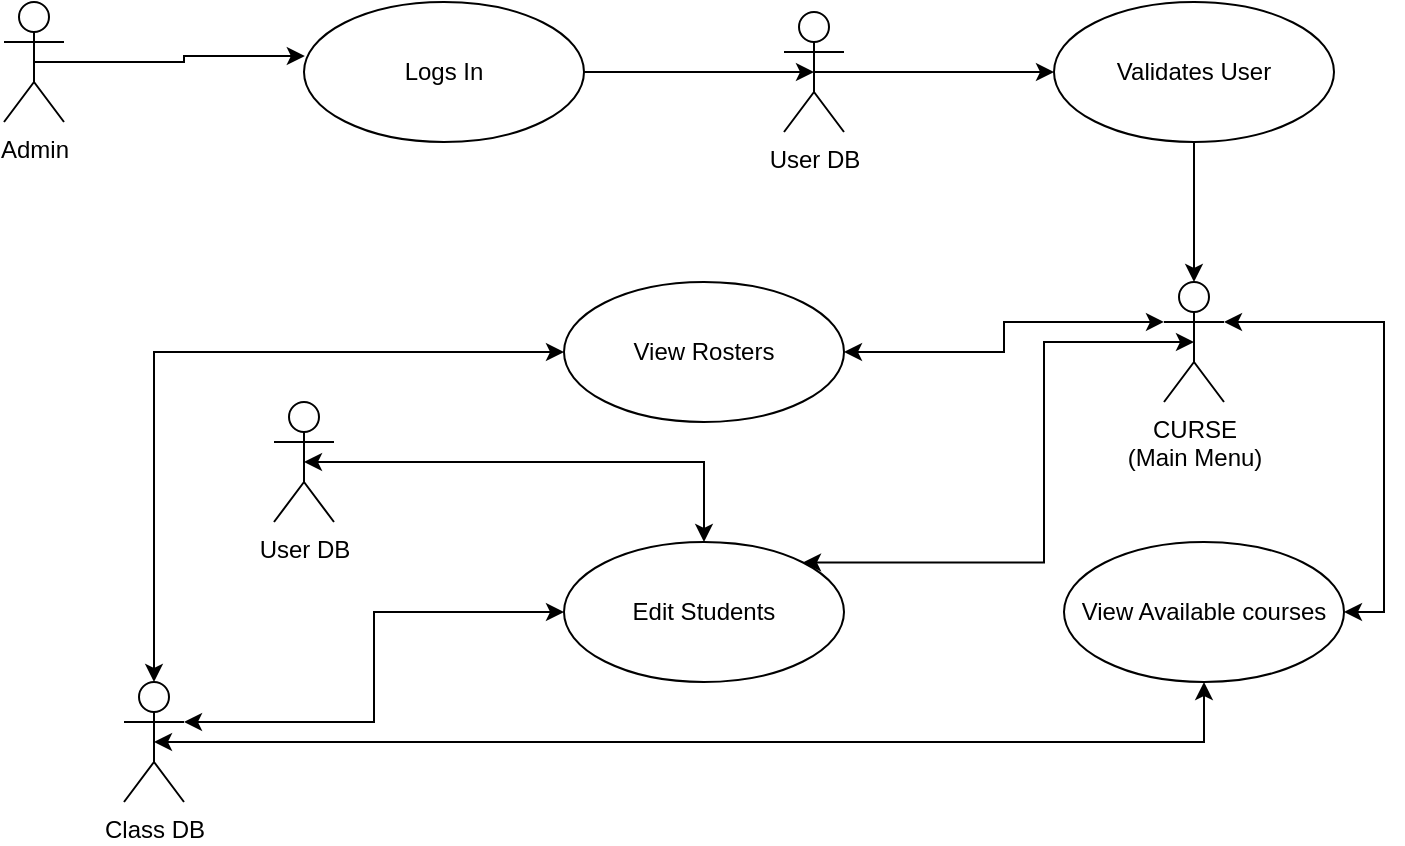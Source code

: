 <mxfile version="10.7.5" type="device"><diagram id="B_PsAoc0oydA_dNO42Tv" name="Page-1"><mxGraphModel dx="1010" dy="588" grid="1" gridSize="10" guides="1" tooltips="1" connect="1" arrows="1" fold="1" page="1" pageScale="1" pageWidth="850" pageHeight="1100" math="0" shadow="0"><root><mxCell id="0"/><mxCell id="1" parent="0"/><mxCell id="R8Bb2WegeYlI0puTY4Hg-3" style="edgeStyle=orthogonalEdgeStyle;rounded=0;orthogonalLoop=1;jettySize=auto;html=1;exitX=0.5;exitY=0.5;exitDx=0;exitDy=0;exitPerimeter=0;entryX=0.003;entryY=0.386;entryDx=0;entryDy=0;entryPerimeter=0;" edge="1" parent="1" source="R8Bb2WegeYlI0puTY4Hg-1" target="R8Bb2WegeYlI0puTY4Hg-2"><mxGeometry relative="1" as="geometry"/></mxCell><mxCell id="R8Bb2WegeYlI0puTY4Hg-1" value="Admin&lt;br&gt;" style="shape=umlActor;verticalLabelPosition=bottom;labelBackgroundColor=#ffffff;verticalAlign=top;html=1;outlineConnect=0;" vertex="1" parent="1"><mxGeometry x="80" y="90" width="30" height="60" as="geometry"/></mxCell><mxCell id="R8Bb2WegeYlI0puTY4Hg-11" style="edgeStyle=orthogonalEdgeStyle;rounded=0;orthogonalLoop=1;jettySize=auto;html=1;exitX=1;exitY=0.5;exitDx=0;exitDy=0;entryX=0.5;entryY=0.5;entryDx=0;entryDy=0;entryPerimeter=0;" edge="1" parent="1" source="R8Bb2WegeYlI0puTY4Hg-2" target="R8Bb2WegeYlI0puTY4Hg-4"><mxGeometry relative="1" as="geometry"/></mxCell><mxCell id="R8Bb2WegeYlI0puTY4Hg-2" value="Logs In" style="ellipse;whiteSpace=wrap;html=1;" vertex="1" parent="1"><mxGeometry x="230" y="90" width="140" height="70" as="geometry"/></mxCell><mxCell id="R8Bb2WegeYlI0puTY4Hg-13" style="edgeStyle=orthogonalEdgeStyle;rounded=0;orthogonalLoop=1;jettySize=auto;html=1;exitX=0.5;exitY=0.5;exitDx=0;exitDy=0;exitPerimeter=0;entryX=0;entryY=0.5;entryDx=0;entryDy=0;" edge="1" parent="1" source="R8Bb2WegeYlI0puTY4Hg-4" target="R8Bb2WegeYlI0puTY4Hg-12"><mxGeometry relative="1" as="geometry"/></mxCell><mxCell id="R8Bb2WegeYlI0puTY4Hg-4" value="User DB&lt;br&gt;" style="shape=umlActor;verticalLabelPosition=bottom;labelBackgroundColor=#ffffff;verticalAlign=top;html=1;" vertex="1" parent="1"><mxGeometry x="470" y="95" width="30" height="60" as="geometry"/></mxCell><mxCell id="R8Bb2WegeYlI0puTY4Hg-17" style="edgeStyle=orthogonalEdgeStyle;rounded=0;orthogonalLoop=1;jettySize=auto;html=1;exitX=0.5;exitY=1;exitDx=0;exitDy=0;entryX=0.5;entryY=0;entryDx=0;entryDy=0;entryPerimeter=0;" edge="1" parent="1" source="R8Bb2WegeYlI0puTY4Hg-12" target="R8Bb2WegeYlI0puTY4Hg-14"><mxGeometry relative="1" as="geometry"/></mxCell><mxCell id="R8Bb2WegeYlI0puTY4Hg-12" value="Validates User" style="ellipse;whiteSpace=wrap;html=1;" vertex="1" parent="1"><mxGeometry x="605" y="90" width="140" height="70" as="geometry"/></mxCell><mxCell id="R8Bb2WegeYlI0puTY4Hg-22" style="edgeStyle=orthogonalEdgeStyle;rounded=0;orthogonalLoop=1;jettySize=auto;html=1;exitX=0;exitY=0.333;exitDx=0;exitDy=0;exitPerimeter=0;entryX=1;entryY=0.5;entryDx=0;entryDy=0;startArrow=classic;startFill=1;" edge="1" parent="1" source="R8Bb2WegeYlI0puTY4Hg-14" target="R8Bb2WegeYlI0puTY4Hg-18"><mxGeometry relative="1" as="geometry"/></mxCell><mxCell id="R8Bb2WegeYlI0puTY4Hg-23" style="edgeStyle=orthogonalEdgeStyle;rounded=0;orthogonalLoop=1;jettySize=auto;html=1;exitX=1;exitY=0.333;exitDx=0;exitDy=0;exitPerimeter=0;entryX=1;entryY=0.5;entryDx=0;entryDy=0;startArrow=classic;startFill=1;" edge="1" parent="1" source="R8Bb2WegeYlI0puTY4Hg-14" target="R8Bb2WegeYlI0puTY4Hg-20"><mxGeometry relative="1" as="geometry"/></mxCell><mxCell id="R8Bb2WegeYlI0puTY4Hg-14" value="CURSE&lt;br&gt;(Main Menu)&lt;br&gt;" style="shape=umlActor;verticalLabelPosition=bottom;labelBackgroundColor=#ffffff;verticalAlign=top;html=1;" vertex="1" parent="1"><mxGeometry x="660" y="230" width="30" height="60" as="geometry"/></mxCell><mxCell id="R8Bb2WegeYlI0puTY4Hg-26" style="edgeStyle=orthogonalEdgeStyle;rounded=0;orthogonalLoop=1;jettySize=auto;html=1;exitX=0;exitY=0.5;exitDx=0;exitDy=0;entryX=0.5;entryY=0;entryDx=0;entryDy=0;entryPerimeter=0;startArrow=classic;startFill=1;" edge="1" parent="1" source="R8Bb2WegeYlI0puTY4Hg-18" target="R8Bb2WegeYlI0puTY4Hg-25"><mxGeometry relative="1" as="geometry"/></mxCell><mxCell id="R8Bb2WegeYlI0puTY4Hg-18" value="View Rosters" style="ellipse;whiteSpace=wrap;html=1;" vertex="1" parent="1"><mxGeometry x="360" y="230" width="140" height="70" as="geometry"/></mxCell><mxCell id="R8Bb2WegeYlI0puTY4Hg-24" style="edgeStyle=orthogonalEdgeStyle;rounded=0;orthogonalLoop=1;jettySize=auto;html=1;exitX=1;exitY=0;exitDx=0;exitDy=0;entryX=0.5;entryY=0.5;entryDx=0;entryDy=0;entryPerimeter=0;startArrow=classic;startFill=1;" edge="1" parent="1" source="R8Bb2WegeYlI0puTY4Hg-19" target="R8Bb2WegeYlI0puTY4Hg-14"><mxGeometry relative="1" as="geometry"><Array as="points"><mxPoint x="600" y="370"/><mxPoint x="600" y="260"/></Array></mxGeometry></mxCell><mxCell id="R8Bb2WegeYlI0puTY4Hg-27" style="edgeStyle=orthogonalEdgeStyle;rounded=0;orthogonalLoop=1;jettySize=auto;html=1;exitX=0;exitY=0.5;exitDx=0;exitDy=0;entryX=1;entryY=0.333;entryDx=0;entryDy=0;entryPerimeter=0;startArrow=classic;startFill=1;" edge="1" parent="1" source="R8Bb2WegeYlI0puTY4Hg-19" target="R8Bb2WegeYlI0puTY4Hg-25"><mxGeometry relative="1" as="geometry"/></mxCell><mxCell id="R8Bb2WegeYlI0puTY4Hg-35" style="edgeStyle=orthogonalEdgeStyle;rounded=0;orthogonalLoop=1;jettySize=auto;html=1;exitX=0.5;exitY=0;exitDx=0;exitDy=0;entryX=0.5;entryY=0.5;entryDx=0;entryDy=0;entryPerimeter=0;startArrow=classic;startFill=1;" edge="1" parent="1" source="R8Bb2WegeYlI0puTY4Hg-19" target="R8Bb2WegeYlI0puTY4Hg-30"><mxGeometry relative="1" as="geometry"><Array as="points"><mxPoint x="430" y="320"/></Array></mxGeometry></mxCell><mxCell id="R8Bb2WegeYlI0puTY4Hg-19" value="Edit Students" style="ellipse;whiteSpace=wrap;html=1;" vertex="1" parent="1"><mxGeometry x="360" y="360" width="140" height="70" as="geometry"/></mxCell><mxCell id="R8Bb2WegeYlI0puTY4Hg-29" style="edgeStyle=orthogonalEdgeStyle;rounded=0;orthogonalLoop=1;jettySize=auto;html=1;exitX=0.5;exitY=1;exitDx=0;exitDy=0;startArrow=classic;startFill=1;entryX=0.5;entryY=0.5;entryDx=0;entryDy=0;entryPerimeter=0;" edge="1" parent="1" source="R8Bb2WegeYlI0puTY4Hg-20" target="R8Bb2WegeYlI0puTY4Hg-25"><mxGeometry relative="1" as="geometry"><mxPoint x="560" y="540" as="targetPoint"/></mxGeometry></mxCell><mxCell id="R8Bb2WegeYlI0puTY4Hg-20" value="View Available courses" style="ellipse;whiteSpace=wrap;html=1;" vertex="1" parent="1"><mxGeometry x="610" y="360" width="140" height="70" as="geometry"/></mxCell><mxCell id="R8Bb2WegeYlI0puTY4Hg-25" value="Class DB" style="shape=umlActor;verticalLabelPosition=bottom;labelBackgroundColor=#ffffff;verticalAlign=top;html=1;" vertex="1" parent="1"><mxGeometry x="140" y="430" width="30" height="60" as="geometry"/></mxCell><mxCell id="R8Bb2WegeYlI0puTY4Hg-30" value="User DB" style="shape=umlActor;verticalLabelPosition=bottom;labelBackgroundColor=#ffffff;verticalAlign=top;html=1;outlineConnect=0;" vertex="1" parent="1"><mxGeometry x="215" y="290" width="30" height="60" as="geometry"/></mxCell></root></mxGraphModel></diagram></mxfile>